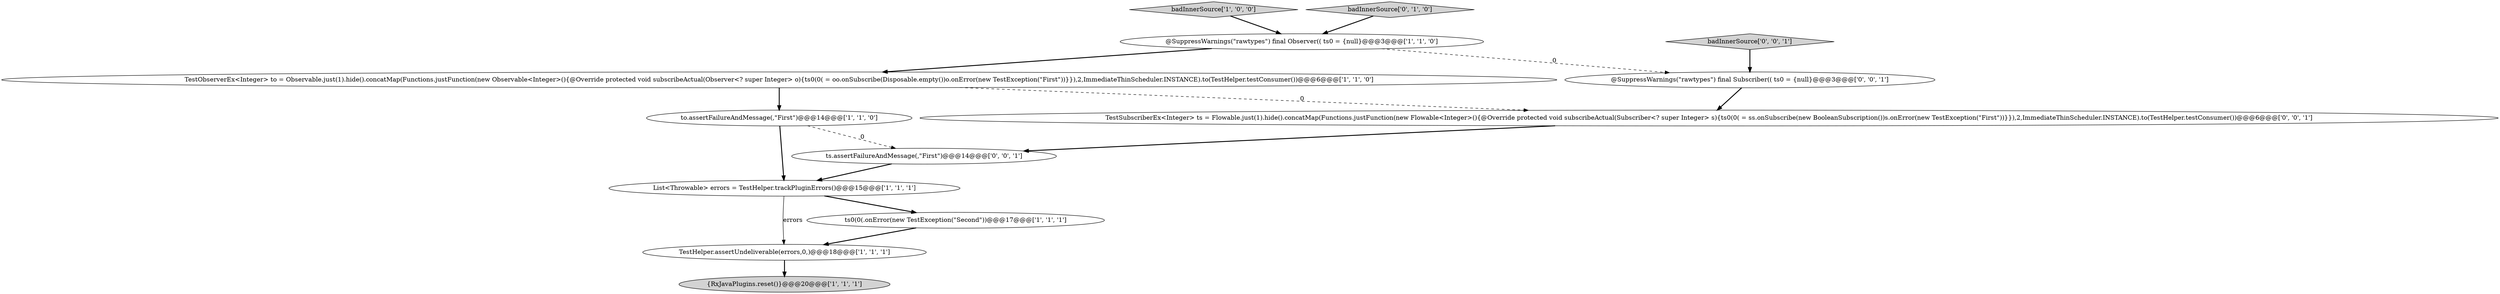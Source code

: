 digraph {
6 [style = filled, label = "badInnerSource['1', '0', '0']", fillcolor = lightgray, shape = diamond image = "AAA0AAABBB1BBB"];
12 [style = filled, label = "ts.assertFailureAndMessage(,\"First\")@@@14@@@['0', '0', '1']", fillcolor = white, shape = ellipse image = "AAA0AAABBB3BBB"];
8 [style = filled, label = "badInnerSource['0', '1', '0']", fillcolor = lightgray, shape = diamond image = "AAA0AAABBB2BBB"];
0 [style = filled, label = "TestHelper.assertUndeliverable(errors,0,)@@@18@@@['1', '1', '1']", fillcolor = white, shape = ellipse image = "AAA0AAABBB1BBB"];
9 [style = filled, label = "badInnerSource['0', '0', '1']", fillcolor = lightgray, shape = diamond image = "AAA0AAABBB3BBB"];
2 [style = filled, label = "{RxJavaPlugins.reset()}@@@20@@@['1', '1', '1']", fillcolor = lightgray, shape = ellipse image = "AAA0AAABBB1BBB"];
3 [style = filled, label = "List<Throwable> errors = TestHelper.trackPluginErrors()@@@15@@@['1', '1', '1']", fillcolor = white, shape = ellipse image = "AAA0AAABBB1BBB"];
5 [style = filled, label = "TestObserverEx<Integer> to = Observable.just(1).hide().concatMap(Functions.justFunction(new Observable<Integer>(){@Override protected void subscribeActual(Observer<? super Integer> o){ts0(0( = oo.onSubscribe(Disposable.empty())o.onError(new TestException(\"First\"))}}),2,ImmediateThinScheduler.INSTANCE).to(TestHelper.testConsumer())@@@6@@@['1', '1', '0']", fillcolor = white, shape = ellipse image = "AAA0AAABBB1BBB"];
4 [style = filled, label = "ts0(0(.onError(new TestException(\"Second\"))@@@17@@@['1', '1', '1']", fillcolor = white, shape = ellipse image = "AAA0AAABBB1BBB"];
10 [style = filled, label = "TestSubscriberEx<Integer> ts = Flowable.just(1).hide().concatMap(Functions.justFunction(new Flowable<Integer>(){@Override protected void subscribeActual(Subscriber<? super Integer> s){ts0(0( = ss.onSubscribe(new BooleanSubscription())s.onError(new TestException(\"First\"))}}),2,ImmediateThinScheduler.INSTANCE).to(TestHelper.testConsumer())@@@6@@@['0', '0', '1']", fillcolor = white, shape = ellipse image = "AAA0AAABBB3BBB"];
7 [style = filled, label = "@SuppressWarnings(\"rawtypes\") final Observer(( ts0 = {null}@@@3@@@['1', '1', '0']", fillcolor = white, shape = ellipse image = "AAA0AAABBB1BBB"];
11 [style = filled, label = "@SuppressWarnings(\"rawtypes\") final Subscriber(( ts0 = {null}@@@3@@@['0', '0', '1']", fillcolor = white, shape = ellipse image = "AAA0AAABBB3BBB"];
1 [style = filled, label = "to.assertFailureAndMessage(,\"First\")@@@14@@@['1', '1', '0']", fillcolor = white, shape = ellipse image = "AAA0AAABBB1BBB"];
7->5 [style = bold, label=""];
5->10 [style = dashed, label="0"];
8->7 [style = bold, label=""];
1->3 [style = bold, label=""];
11->10 [style = bold, label=""];
7->11 [style = dashed, label="0"];
0->2 [style = bold, label=""];
6->7 [style = bold, label=""];
9->11 [style = bold, label=""];
12->3 [style = bold, label=""];
1->12 [style = dashed, label="0"];
3->4 [style = bold, label=""];
4->0 [style = bold, label=""];
3->0 [style = solid, label="errors"];
10->12 [style = bold, label=""];
5->1 [style = bold, label=""];
}

